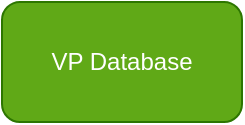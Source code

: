 <mxfile>
    <diagram id="Pin-0-Cn5NDWNieQMUT6" name="Page-1">
        <mxGraphModel dx="1246" dy="855" grid="1" gridSize="10" guides="1" tooltips="1" connect="1" arrows="1" fold="1" page="1" pageScale="1" pageWidth="827" pageHeight="1169" math="0" shadow="0">
            <root>
                <mxCell id="0"/>
                <mxCell id="1" parent="0"/>
                <mxCell id="2" value="VP Database" style="rounded=1;whiteSpace=wrap;html=1;fillColor=#60a917;strokeColor=#2D7600;fontColor=#ffffff;" parent="1" vertex="1">
                    <mxGeometry x="354" y="70" width="120" height="60" as="geometry"/>
                </mxCell>
            </root>
        </mxGraphModel>
    </diagram>
</mxfile>